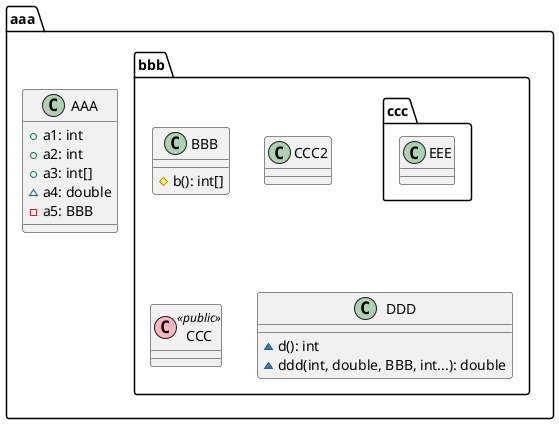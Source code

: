 @startuml

package aaa {
    class AAA {
        +a1: int
        +a2: int
        +a3: int[]
        ~a4: double
        -a5: BBB
    }
    package bbb {
        class BBB {
            # b(): int[]
        }
        package ccc {
            class EEE
        }

        class CCC2

        class CCC << (C,#FFB6C1) public >>
        class DDD {
            ~ d(): int
            ~ ddd(int, double, BBB, int...): double
        }
    }
}



@enduml